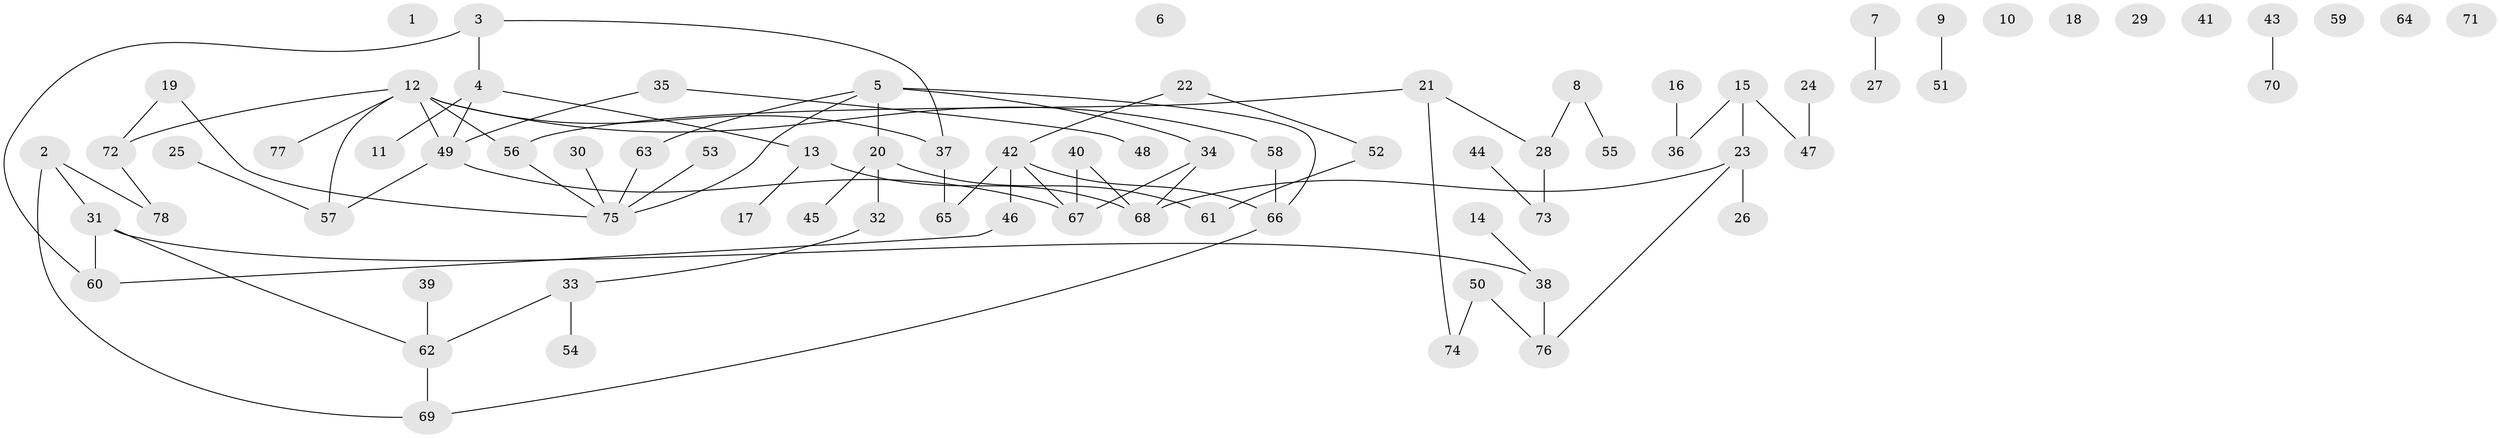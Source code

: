 // Generated by graph-tools (version 1.1) at 2025/00/03/09/25 03:00:52]
// undirected, 78 vertices, 83 edges
graph export_dot {
graph [start="1"]
  node [color=gray90,style=filled];
  1;
  2;
  3;
  4;
  5;
  6;
  7;
  8;
  9;
  10;
  11;
  12;
  13;
  14;
  15;
  16;
  17;
  18;
  19;
  20;
  21;
  22;
  23;
  24;
  25;
  26;
  27;
  28;
  29;
  30;
  31;
  32;
  33;
  34;
  35;
  36;
  37;
  38;
  39;
  40;
  41;
  42;
  43;
  44;
  45;
  46;
  47;
  48;
  49;
  50;
  51;
  52;
  53;
  54;
  55;
  56;
  57;
  58;
  59;
  60;
  61;
  62;
  63;
  64;
  65;
  66;
  67;
  68;
  69;
  70;
  71;
  72;
  73;
  74;
  75;
  76;
  77;
  78;
  2 -- 31;
  2 -- 69;
  2 -- 78;
  3 -- 4;
  3 -- 37;
  3 -- 60;
  4 -- 11;
  4 -- 13;
  4 -- 49;
  5 -- 20;
  5 -- 34;
  5 -- 63;
  5 -- 66;
  5 -- 75;
  7 -- 27;
  8 -- 28;
  8 -- 55;
  9 -- 51;
  12 -- 37;
  12 -- 49;
  12 -- 56;
  12 -- 57;
  12 -- 58;
  12 -- 72;
  12 -- 77;
  13 -- 17;
  13 -- 68;
  14 -- 38;
  15 -- 23;
  15 -- 36;
  15 -- 47;
  16 -- 36;
  19 -- 72;
  19 -- 75;
  20 -- 32;
  20 -- 45;
  20 -- 61;
  21 -- 28;
  21 -- 56;
  21 -- 74;
  22 -- 42;
  22 -- 52;
  23 -- 26;
  23 -- 68;
  23 -- 76;
  24 -- 47;
  25 -- 57;
  28 -- 73;
  30 -- 75;
  31 -- 38;
  31 -- 60;
  31 -- 62;
  32 -- 33;
  33 -- 54;
  33 -- 62;
  34 -- 67;
  34 -- 68;
  35 -- 48;
  35 -- 49;
  37 -- 65;
  38 -- 76;
  39 -- 62;
  40 -- 67;
  40 -- 68;
  42 -- 46;
  42 -- 65;
  42 -- 66;
  42 -- 67;
  43 -- 70;
  44 -- 73;
  46 -- 60;
  49 -- 57;
  49 -- 67;
  50 -- 74;
  50 -- 76;
  52 -- 61;
  53 -- 75;
  56 -- 75;
  58 -- 66;
  62 -- 69;
  63 -- 75;
  66 -- 69;
  72 -- 78;
}
